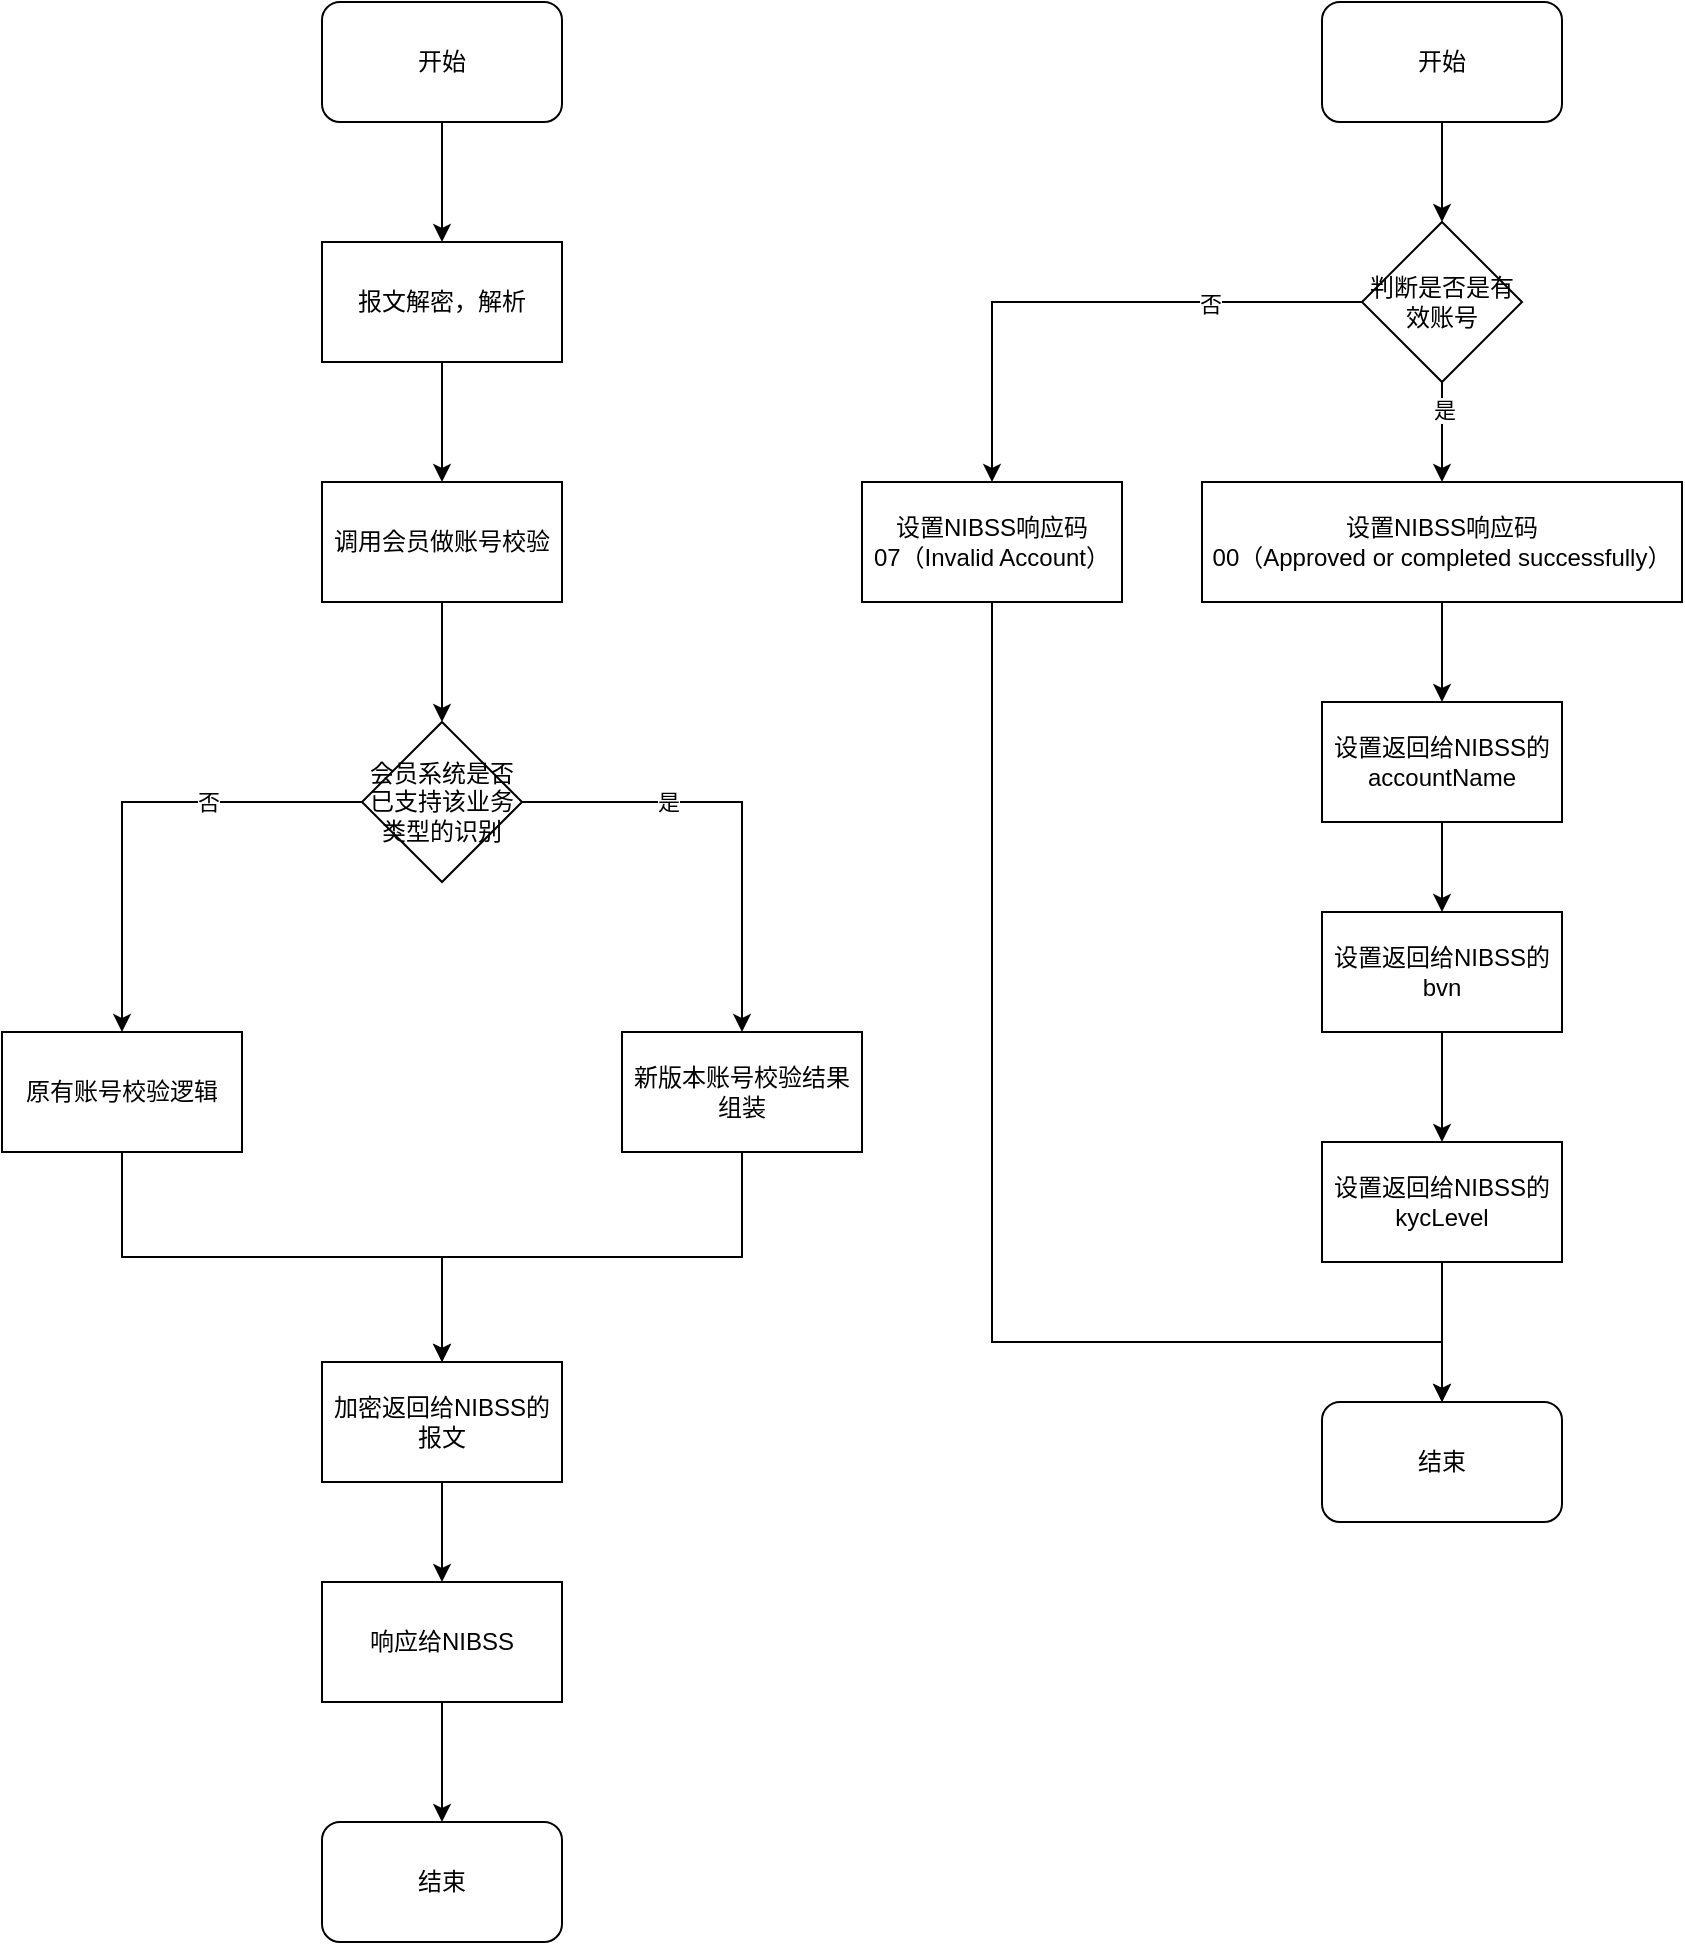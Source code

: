 <mxfile version="21.1.1" type="github">
  <diagram name="第 1 页" id="T2vmHhKR4XjcTjqLVEOl">
    <mxGraphModel dx="1930" dy="612" grid="1" gridSize="10" guides="1" tooltips="1" connect="1" arrows="1" fold="1" page="1" pageScale="1" pageWidth="827" pageHeight="1169" math="0" shadow="0">
      <root>
        <mxCell id="0" />
        <mxCell id="1" parent="0" />
        <mxCell id="-RsiTzVQ_q_hdSGPjQla-8" style="edgeStyle=orthogonalEdgeStyle;rounded=0;orthogonalLoop=1;jettySize=auto;html=1;entryX=0.5;entryY=0;entryDx=0;entryDy=0;" edge="1" parent="1" source="-RsiTzVQ_q_hdSGPjQla-1" target="-RsiTzVQ_q_hdSGPjQla-2">
          <mxGeometry relative="1" as="geometry" />
        </mxCell>
        <mxCell id="-RsiTzVQ_q_hdSGPjQla-1" value="开始" style="rounded=1;whiteSpace=wrap;html=1;" vertex="1" parent="1">
          <mxGeometry x="120" y="40" width="120" height="60" as="geometry" />
        </mxCell>
        <mxCell id="-RsiTzVQ_q_hdSGPjQla-9" style="edgeStyle=orthogonalEdgeStyle;rounded=0;orthogonalLoop=1;jettySize=auto;html=1;entryX=0.5;entryY=0;entryDx=0;entryDy=0;" edge="1" parent="1" source="-RsiTzVQ_q_hdSGPjQla-2" target="-RsiTzVQ_q_hdSGPjQla-3">
          <mxGeometry relative="1" as="geometry" />
        </mxCell>
        <mxCell id="-RsiTzVQ_q_hdSGPjQla-2" value="报文解密，解析" style="rounded=0;whiteSpace=wrap;html=1;" vertex="1" parent="1">
          <mxGeometry x="120" y="160" width="120" height="60" as="geometry" />
        </mxCell>
        <mxCell id="-RsiTzVQ_q_hdSGPjQla-10" style="edgeStyle=orthogonalEdgeStyle;rounded=0;orthogonalLoop=1;jettySize=auto;html=1;entryX=0.5;entryY=0;entryDx=0;entryDy=0;" edge="1" parent="1" source="-RsiTzVQ_q_hdSGPjQla-3" target="-RsiTzVQ_q_hdSGPjQla-4">
          <mxGeometry relative="1" as="geometry" />
        </mxCell>
        <mxCell id="-RsiTzVQ_q_hdSGPjQla-3" value="调用会员做账号校验" style="rounded=0;whiteSpace=wrap;html=1;" vertex="1" parent="1">
          <mxGeometry x="120" y="280" width="120" height="60" as="geometry" />
        </mxCell>
        <mxCell id="-RsiTzVQ_q_hdSGPjQla-11" style="edgeStyle=orthogonalEdgeStyle;rounded=0;orthogonalLoop=1;jettySize=auto;html=1;entryX=0.5;entryY=0;entryDx=0;entryDy=0;" edge="1" parent="1" source="-RsiTzVQ_q_hdSGPjQla-4" target="-RsiTzVQ_q_hdSGPjQla-5">
          <mxGeometry relative="1" as="geometry" />
        </mxCell>
        <mxCell id="-RsiTzVQ_q_hdSGPjQla-12" value="否" style="edgeLabel;html=1;align=center;verticalAlign=middle;resizable=0;points=[];" vertex="1" connectable="0" parent="-RsiTzVQ_q_hdSGPjQla-11">
          <mxGeometry x="-0.345" relative="1" as="geometry">
            <mxPoint as="offset" />
          </mxGeometry>
        </mxCell>
        <mxCell id="-RsiTzVQ_q_hdSGPjQla-13" style="edgeStyle=orthogonalEdgeStyle;rounded=0;orthogonalLoop=1;jettySize=auto;html=1;entryX=0.5;entryY=0;entryDx=0;entryDy=0;" edge="1" parent="1" source="-RsiTzVQ_q_hdSGPjQla-4" target="-RsiTzVQ_q_hdSGPjQla-7">
          <mxGeometry relative="1" as="geometry" />
        </mxCell>
        <mxCell id="-RsiTzVQ_q_hdSGPjQla-16" value="是" style="edgeLabel;html=1;align=center;verticalAlign=middle;resizable=0;points=[];" vertex="1" connectable="0" parent="-RsiTzVQ_q_hdSGPjQla-13">
          <mxGeometry x="-0.35" relative="1" as="geometry">
            <mxPoint as="offset" />
          </mxGeometry>
        </mxCell>
        <mxCell id="-RsiTzVQ_q_hdSGPjQla-4" value="会员系统是否已支持该业务类型的识别" style="rhombus;whiteSpace=wrap;html=1;" vertex="1" parent="1">
          <mxGeometry x="140" y="400" width="80" height="80" as="geometry" />
        </mxCell>
        <mxCell id="-RsiTzVQ_q_hdSGPjQla-32" style="edgeStyle=orthogonalEdgeStyle;rounded=0;orthogonalLoop=1;jettySize=auto;html=1;entryX=0.5;entryY=0;entryDx=0;entryDy=0;exitX=0.5;exitY=1;exitDx=0;exitDy=0;" edge="1" parent="1" source="-RsiTzVQ_q_hdSGPjQla-5" target="-RsiTzVQ_q_hdSGPjQla-30">
          <mxGeometry relative="1" as="geometry" />
        </mxCell>
        <mxCell id="-RsiTzVQ_q_hdSGPjQla-5" value="原有账号校验逻辑" style="rounded=0;whiteSpace=wrap;html=1;" vertex="1" parent="1">
          <mxGeometry x="-40" y="555" width="120" height="60" as="geometry" />
        </mxCell>
        <mxCell id="-RsiTzVQ_q_hdSGPjQla-31" style="edgeStyle=orthogonalEdgeStyle;rounded=0;orthogonalLoop=1;jettySize=auto;html=1;entryX=0.5;entryY=0;entryDx=0;entryDy=0;exitX=0.5;exitY=1;exitDx=0;exitDy=0;" edge="1" parent="1" source="-RsiTzVQ_q_hdSGPjQla-7" target="-RsiTzVQ_q_hdSGPjQla-30">
          <mxGeometry relative="1" as="geometry" />
        </mxCell>
        <mxCell id="-RsiTzVQ_q_hdSGPjQla-7" value="新版本账号校验结果组装" style="rounded=0;whiteSpace=wrap;html=1;" vertex="1" parent="1">
          <mxGeometry x="270" y="555" width="120" height="60" as="geometry" />
        </mxCell>
        <mxCell id="-RsiTzVQ_q_hdSGPjQla-20" style="edgeStyle=orthogonalEdgeStyle;rounded=0;orthogonalLoop=1;jettySize=auto;html=1;entryX=0.5;entryY=0;entryDx=0;entryDy=0;" edge="1" parent="1" source="-RsiTzVQ_q_hdSGPjQla-18" target="-RsiTzVQ_q_hdSGPjQla-19">
          <mxGeometry relative="1" as="geometry" />
        </mxCell>
        <mxCell id="-RsiTzVQ_q_hdSGPjQla-18" value="开始" style="rounded=1;whiteSpace=wrap;html=1;" vertex="1" parent="1">
          <mxGeometry x="620" y="40" width="120" height="60" as="geometry" />
        </mxCell>
        <mxCell id="-RsiTzVQ_q_hdSGPjQla-22" style="edgeStyle=orthogonalEdgeStyle;rounded=0;orthogonalLoop=1;jettySize=auto;html=1;entryX=0.5;entryY=0;entryDx=0;entryDy=0;" edge="1" parent="1" source="-RsiTzVQ_q_hdSGPjQla-19" target="-RsiTzVQ_q_hdSGPjQla-21">
          <mxGeometry relative="1" as="geometry" />
        </mxCell>
        <mxCell id="-RsiTzVQ_q_hdSGPjQla-23" value="否" style="edgeLabel;html=1;align=center;verticalAlign=middle;resizable=0;points=[];" vertex="1" connectable="0" parent="-RsiTzVQ_q_hdSGPjQla-22">
          <mxGeometry x="-0.446" y="1" relative="1" as="geometry">
            <mxPoint as="offset" />
          </mxGeometry>
        </mxCell>
        <mxCell id="-RsiTzVQ_q_hdSGPjQla-25" style="edgeStyle=orthogonalEdgeStyle;rounded=0;orthogonalLoop=1;jettySize=auto;html=1;entryX=0.5;entryY=0;entryDx=0;entryDy=0;" edge="1" parent="1" source="-RsiTzVQ_q_hdSGPjQla-19" target="-RsiTzVQ_q_hdSGPjQla-24">
          <mxGeometry relative="1" as="geometry" />
        </mxCell>
        <mxCell id="-RsiTzVQ_q_hdSGPjQla-26" value="是" style="edgeLabel;html=1;align=center;verticalAlign=middle;resizable=0;points=[];" vertex="1" connectable="0" parent="-RsiTzVQ_q_hdSGPjQla-25">
          <mxGeometry x="-0.434" y="1" relative="1" as="geometry">
            <mxPoint as="offset" />
          </mxGeometry>
        </mxCell>
        <mxCell id="-RsiTzVQ_q_hdSGPjQla-19" value="判断是否是有效账号" style="rhombus;whiteSpace=wrap;html=1;" vertex="1" parent="1">
          <mxGeometry x="640" y="150" width="80" height="80" as="geometry" />
        </mxCell>
        <mxCell id="-RsiTzVQ_q_hdSGPjQla-38" style="edgeStyle=orthogonalEdgeStyle;rounded=0;orthogonalLoop=1;jettySize=auto;html=1;entryX=0.5;entryY=0;entryDx=0;entryDy=0;" edge="1" parent="1" source="-RsiTzVQ_q_hdSGPjQla-21" target="-RsiTzVQ_q_hdSGPjQla-37">
          <mxGeometry relative="1" as="geometry">
            <Array as="points">
              <mxPoint x="455" y="710" />
              <mxPoint x="680" y="710" />
            </Array>
          </mxGeometry>
        </mxCell>
        <mxCell id="-RsiTzVQ_q_hdSGPjQla-21" value="设置NIBSS响应码&lt;br&gt;07（Invalid Account）" style="rounded=0;whiteSpace=wrap;html=1;" vertex="1" parent="1">
          <mxGeometry x="390" y="280" width="130" height="60" as="geometry" />
        </mxCell>
        <mxCell id="-RsiTzVQ_q_hdSGPjQla-39" style="edgeStyle=orthogonalEdgeStyle;rounded=0;orthogonalLoop=1;jettySize=auto;html=1;entryX=0.5;entryY=0;entryDx=0;entryDy=0;" edge="1" parent="1" source="-RsiTzVQ_q_hdSGPjQla-24" target="-RsiTzVQ_q_hdSGPjQla-27">
          <mxGeometry relative="1" as="geometry" />
        </mxCell>
        <mxCell id="-RsiTzVQ_q_hdSGPjQla-24" value="设置NIBSS响应码&lt;br&gt;00（Approved or completed successfully&lt;span style=&quot;background-color: initial;&quot;&gt;）&lt;/span&gt;" style="rounded=0;whiteSpace=wrap;html=1;" vertex="1" parent="1">
          <mxGeometry x="560" y="280" width="240" height="60" as="geometry" />
        </mxCell>
        <mxCell id="-RsiTzVQ_q_hdSGPjQla-40" style="edgeStyle=orthogonalEdgeStyle;rounded=0;orthogonalLoop=1;jettySize=auto;html=1;entryX=0.5;entryY=0;entryDx=0;entryDy=0;" edge="1" parent="1" source="-RsiTzVQ_q_hdSGPjQla-27" target="-RsiTzVQ_q_hdSGPjQla-28">
          <mxGeometry relative="1" as="geometry" />
        </mxCell>
        <mxCell id="-RsiTzVQ_q_hdSGPjQla-27" value="设置返回给NIBSS的&lt;br&gt;accountName" style="rounded=0;whiteSpace=wrap;html=1;" vertex="1" parent="1">
          <mxGeometry x="620" y="390" width="120" height="60" as="geometry" />
        </mxCell>
        <mxCell id="-RsiTzVQ_q_hdSGPjQla-41" style="edgeStyle=orthogonalEdgeStyle;rounded=0;orthogonalLoop=1;jettySize=auto;html=1;entryX=0.5;entryY=0;entryDx=0;entryDy=0;" edge="1" parent="1" source="-RsiTzVQ_q_hdSGPjQla-28" target="-RsiTzVQ_q_hdSGPjQla-29">
          <mxGeometry relative="1" as="geometry" />
        </mxCell>
        <mxCell id="-RsiTzVQ_q_hdSGPjQla-28" value="设置返回给NIBSS的&lt;br&gt;bvn" style="rounded=0;whiteSpace=wrap;html=1;" vertex="1" parent="1">
          <mxGeometry x="620" y="495" width="120" height="60" as="geometry" />
        </mxCell>
        <mxCell id="-RsiTzVQ_q_hdSGPjQla-42" style="edgeStyle=orthogonalEdgeStyle;rounded=0;orthogonalLoop=1;jettySize=auto;html=1;entryX=0.5;entryY=0;entryDx=0;entryDy=0;" edge="1" parent="1" source="-RsiTzVQ_q_hdSGPjQla-29" target="-RsiTzVQ_q_hdSGPjQla-37">
          <mxGeometry relative="1" as="geometry" />
        </mxCell>
        <mxCell id="-RsiTzVQ_q_hdSGPjQla-29" value="设置返回给NIBSS的&lt;br&gt;kycLevel" style="rounded=0;whiteSpace=wrap;html=1;" vertex="1" parent="1">
          <mxGeometry x="620" y="610" width="120" height="60" as="geometry" />
        </mxCell>
        <mxCell id="-RsiTzVQ_q_hdSGPjQla-35" style="edgeStyle=orthogonalEdgeStyle;rounded=0;orthogonalLoop=1;jettySize=auto;html=1;entryX=0.5;entryY=0;entryDx=0;entryDy=0;" edge="1" parent="1" source="-RsiTzVQ_q_hdSGPjQla-30" target="-RsiTzVQ_q_hdSGPjQla-33">
          <mxGeometry relative="1" as="geometry" />
        </mxCell>
        <mxCell id="-RsiTzVQ_q_hdSGPjQla-30" value="加密返回给NIBSS的报文" style="rounded=0;whiteSpace=wrap;html=1;" vertex="1" parent="1">
          <mxGeometry x="120" y="720" width="120" height="60" as="geometry" />
        </mxCell>
        <mxCell id="-RsiTzVQ_q_hdSGPjQla-36" style="edgeStyle=orthogonalEdgeStyle;rounded=0;orthogonalLoop=1;jettySize=auto;html=1;entryX=0.5;entryY=0;entryDx=0;entryDy=0;" edge="1" parent="1" source="-RsiTzVQ_q_hdSGPjQla-33" target="-RsiTzVQ_q_hdSGPjQla-34">
          <mxGeometry relative="1" as="geometry" />
        </mxCell>
        <mxCell id="-RsiTzVQ_q_hdSGPjQla-33" value="响应给NIBSS" style="rounded=0;whiteSpace=wrap;html=1;" vertex="1" parent="1">
          <mxGeometry x="120" y="830" width="120" height="60" as="geometry" />
        </mxCell>
        <mxCell id="-RsiTzVQ_q_hdSGPjQla-34" value="结束" style="rounded=1;whiteSpace=wrap;html=1;" vertex="1" parent="1">
          <mxGeometry x="120" y="950" width="120" height="60" as="geometry" />
        </mxCell>
        <mxCell id="-RsiTzVQ_q_hdSGPjQla-37" value="结束" style="rounded=1;whiteSpace=wrap;html=1;" vertex="1" parent="1">
          <mxGeometry x="620" y="740" width="120" height="60" as="geometry" />
        </mxCell>
      </root>
    </mxGraphModel>
  </diagram>
</mxfile>
